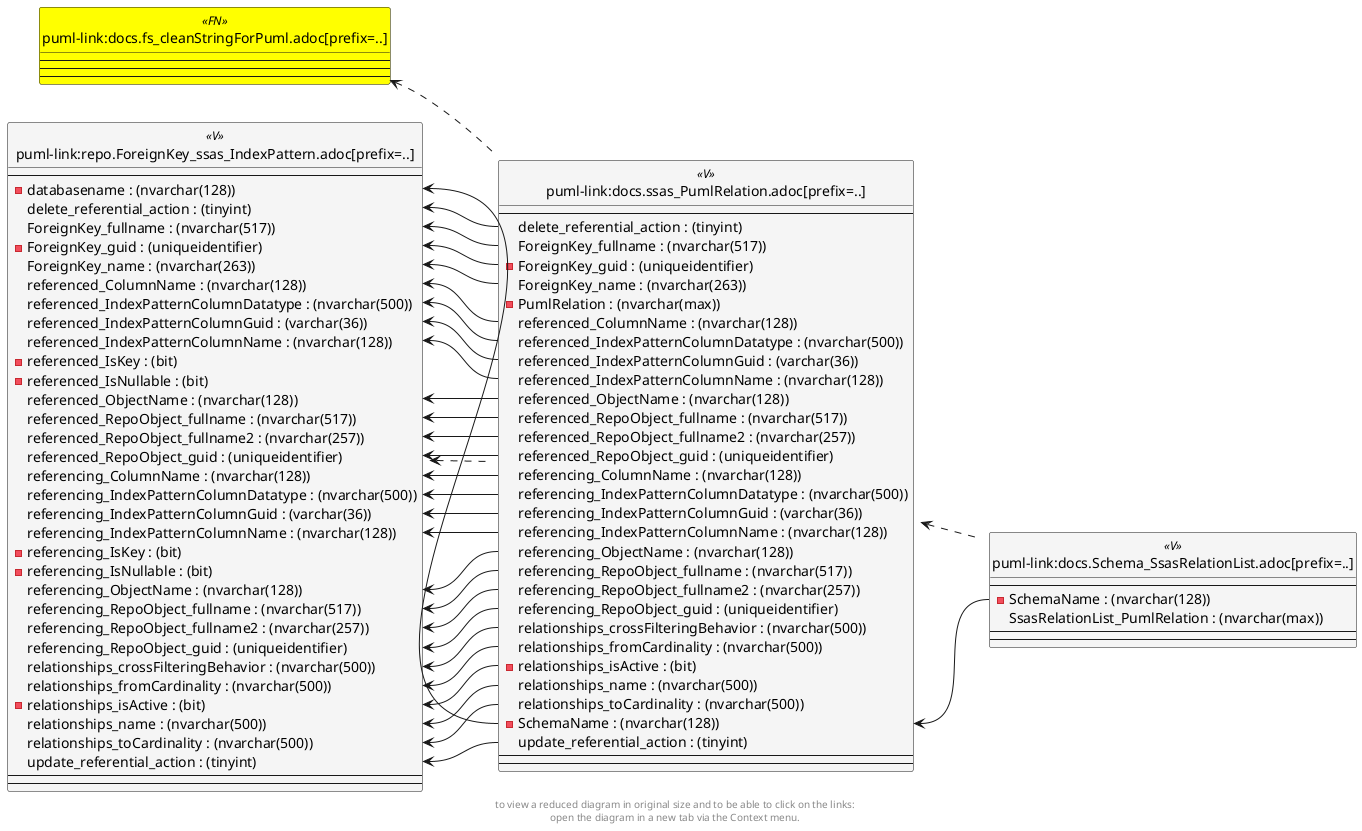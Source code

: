 @startuml
left to right direction
'top to bottom direction
hide circle
'avoide "." issues:
set namespaceSeparator none


skinparam class {
  BackgroundColor White
  BackgroundColor<<FN>> Yellow
  BackgroundColor<<FS>> Yellow
  BackgroundColor<<FT>> LightGray
  BackgroundColor<<IF>> Yellow
  BackgroundColor<<IS>> Yellow
  BackgroundColor<<P>> Aqua
  BackgroundColor<<PC>> Aqua
  BackgroundColor<<SN>> Yellow
  BackgroundColor<<SO>> SlateBlue
  BackgroundColor<<TF>> LightGray
  BackgroundColor<<TR>> Tomato
  BackgroundColor<<U>> White
  BackgroundColor<<V>> WhiteSmoke
  BackgroundColor<<X>> Aqua
}


entity "puml-link:docs.fs_cleanStringForPuml.adoc[prefix=..]" as docs.fs_cleanStringForPuml << FN >> {
  --
  --
  --
}

entity "puml-link:docs.Schema_SsasRelationList.adoc[prefix=..]" as docs.Schema_SsasRelationList << V >> {
  --
  - SchemaName : (nvarchar(128))
  SsasRelationList_PumlRelation : (nvarchar(max))
  --
  --
}

entity "puml-link:docs.ssas_PumlRelation.adoc[prefix=..]" as docs.ssas_PumlRelation << V >> {
  --
  delete_referential_action : (tinyint)
  ForeignKey_fullname : (nvarchar(517))
  - ForeignKey_guid : (uniqueidentifier)
  ForeignKey_name : (nvarchar(263))
  - PumlRelation : (nvarchar(max))
  referenced_ColumnName : (nvarchar(128))
  referenced_IndexPatternColumnDatatype : (nvarchar(500))
  referenced_IndexPatternColumnGuid : (varchar(36))
  referenced_IndexPatternColumnName : (nvarchar(128))
  referenced_ObjectName : (nvarchar(128))
  referenced_RepoObject_fullname : (nvarchar(517))
  referenced_RepoObject_fullname2 : (nvarchar(257))
  referenced_RepoObject_guid : (uniqueidentifier)
  referencing_ColumnName : (nvarchar(128))
  referencing_IndexPatternColumnDatatype : (nvarchar(500))
  referencing_IndexPatternColumnGuid : (varchar(36))
  referencing_IndexPatternColumnName : (nvarchar(128))
  referencing_ObjectName : (nvarchar(128))
  referencing_RepoObject_fullname : (nvarchar(517))
  referencing_RepoObject_fullname2 : (nvarchar(257))
  referencing_RepoObject_guid : (uniqueidentifier)
  relationships_crossFilteringBehavior : (nvarchar(500))
  relationships_fromCardinality : (nvarchar(500))
  - relationships_isActive : (bit)
  relationships_name : (nvarchar(500))
  relationships_toCardinality : (nvarchar(500))
  - SchemaName : (nvarchar(128))
  update_referential_action : (tinyint)
  --
  --
}

entity "puml-link:repo.ForeignKey_ssas_IndexPattern.adoc[prefix=..]" as repo.ForeignKey_ssas_IndexPattern << V >> {
  --
  - databasename : (nvarchar(128))
  delete_referential_action : (tinyint)
  ForeignKey_fullname : (nvarchar(517))
  - ForeignKey_guid : (uniqueidentifier)
  ForeignKey_name : (nvarchar(263))
  referenced_ColumnName : (nvarchar(128))
  referenced_IndexPatternColumnDatatype : (nvarchar(500))
  referenced_IndexPatternColumnGuid : (varchar(36))
  referenced_IndexPatternColumnName : (nvarchar(128))
  - referenced_IsKey : (bit)
  - referenced_IsNullable : (bit)
  referenced_ObjectName : (nvarchar(128))
  referenced_RepoObject_fullname : (nvarchar(517))
  referenced_RepoObject_fullname2 : (nvarchar(257))
  referenced_RepoObject_guid : (uniqueidentifier)
  referencing_ColumnName : (nvarchar(128))
  referencing_IndexPatternColumnDatatype : (nvarchar(500))
  referencing_IndexPatternColumnGuid : (varchar(36))
  referencing_IndexPatternColumnName : (nvarchar(128))
  - referencing_IsKey : (bit)
  - referencing_IsNullable : (bit)
  referencing_ObjectName : (nvarchar(128))
  referencing_RepoObject_fullname : (nvarchar(517))
  referencing_RepoObject_fullname2 : (nvarchar(257))
  referencing_RepoObject_guid : (uniqueidentifier)
  relationships_crossFilteringBehavior : (nvarchar(500))
  relationships_fromCardinality : (nvarchar(500))
  - relationships_isActive : (bit)
  relationships_name : (nvarchar(500))
  relationships_toCardinality : (nvarchar(500))
  update_referential_action : (tinyint)
  --
  --
}

docs.fs_cleanStringForPuml <.. docs.ssas_PumlRelation
docs.ssas_PumlRelation <.. docs.Schema_SsasRelationList
repo.ForeignKey_ssas_IndexPattern <.. docs.ssas_PumlRelation
docs.ssas_PumlRelation::SchemaName <-- docs.Schema_SsasRelationList::SchemaName
repo.ForeignKey_ssas_IndexPattern::databasename <-- docs.ssas_PumlRelation::SchemaName
repo.ForeignKey_ssas_IndexPattern::delete_referential_action <-- docs.ssas_PumlRelation::delete_referential_action
repo.ForeignKey_ssas_IndexPattern::ForeignKey_fullname <-- docs.ssas_PumlRelation::ForeignKey_fullname
repo.ForeignKey_ssas_IndexPattern::ForeignKey_guid <-- docs.ssas_PumlRelation::ForeignKey_guid
repo.ForeignKey_ssas_IndexPattern::ForeignKey_name <-- docs.ssas_PumlRelation::ForeignKey_name
repo.ForeignKey_ssas_IndexPattern::referenced_ColumnName <-- docs.ssas_PumlRelation::referenced_ColumnName
repo.ForeignKey_ssas_IndexPattern::referenced_IndexPatternColumnDatatype <-- docs.ssas_PumlRelation::referenced_IndexPatternColumnDatatype
repo.ForeignKey_ssas_IndexPattern::referenced_IndexPatternColumnGuid <-- docs.ssas_PumlRelation::referenced_IndexPatternColumnGuid
repo.ForeignKey_ssas_IndexPattern::referenced_IndexPatternColumnName <-- docs.ssas_PumlRelation::referenced_IndexPatternColumnName
repo.ForeignKey_ssas_IndexPattern::referenced_ObjectName <-- docs.ssas_PumlRelation::referenced_ObjectName
repo.ForeignKey_ssas_IndexPattern::referenced_RepoObject_fullname <-- docs.ssas_PumlRelation::referenced_RepoObject_fullname
repo.ForeignKey_ssas_IndexPattern::referenced_RepoObject_fullname2 <-- docs.ssas_PumlRelation::referenced_RepoObject_fullname2
repo.ForeignKey_ssas_IndexPattern::referenced_RepoObject_guid <-- docs.ssas_PumlRelation::referenced_RepoObject_guid
repo.ForeignKey_ssas_IndexPattern::referencing_ColumnName <-- docs.ssas_PumlRelation::referencing_ColumnName
repo.ForeignKey_ssas_IndexPattern::referencing_IndexPatternColumnDatatype <-- docs.ssas_PumlRelation::referencing_IndexPatternColumnDatatype
repo.ForeignKey_ssas_IndexPattern::referencing_IndexPatternColumnGuid <-- docs.ssas_PumlRelation::referencing_IndexPatternColumnGuid
repo.ForeignKey_ssas_IndexPattern::referencing_IndexPatternColumnName <-- docs.ssas_PumlRelation::referencing_IndexPatternColumnName
repo.ForeignKey_ssas_IndexPattern::referencing_ObjectName <-- docs.ssas_PumlRelation::referencing_ObjectName
repo.ForeignKey_ssas_IndexPattern::referencing_RepoObject_fullname <-- docs.ssas_PumlRelation::referencing_RepoObject_fullname
repo.ForeignKey_ssas_IndexPattern::referencing_RepoObject_fullname2 <-- docs.ssas_PumlRelation::referencing_RepoObject_fullname2
repo.ForeignKey_ssas_IndexPattern::referencing_RepoObject_guid <-- docs.ssas_PumlRelation::referencing_RepoObject_guid
repo.ForeignKey_ssas_IndexPattern::relationships_crossFilteringBehavior <-- docs.ssas_PumlRelation::relationships_crossFilteringBehavior
repo.ForeignKey_ssas_IndexPattern::relationships_fromCardinality <-- docs.ssas_PumlRelation::relationships_fromCardinality
repo.ForeignKey_ssas_IndexPattern::relationships_isActive <-- docs.ssas_PumlRelation::relationships_isActive
repo.ForeignKey_ssas_IndexPattern::relationships_name <-- docs.ssas_PumlRelation::relationships_name
repo.ForeignKey_ssas_IndexPattern::relationships_toCardinality <-- docs.ssas_PumlRelation::relationships_toCardinality
repo.ForeignKey_ssas_IndexPattern::update_referential_action <-- docs.ssas_PumlRelation::update_referential_action
footer
to view a reduced diagram in original size and to be able to click on the links:
open the diagram in a new tab via the Context menu.
end footer

@enduml

